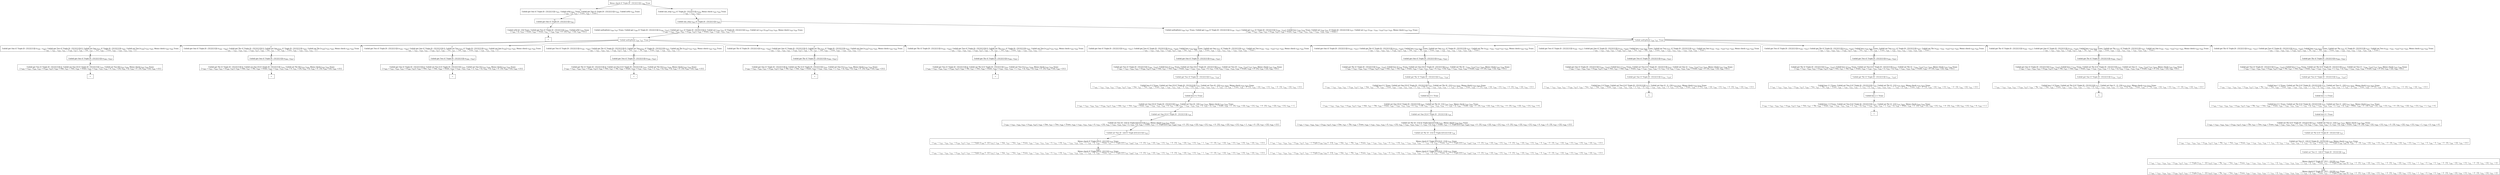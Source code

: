 digraph {
    graph [rankdir=TB
          ,bgcolor=transparent];
    node [shape=box
         ,fillcolor=white
         ,style=filled];
    0 [label=<O <BR/> Memo check (C Triple [0 : [3] [2] [1]]) v<SUB>493</SUB> Trueo>];
    1 [label=<C <BR/> Unfold get One (C Triple [0 : [3] [2] [1]]) v<SUB>521</SUB>, Unfold isNil v<SUB>521</SUB> Trueo, Unfold get Two (C Triple [0 : [3] [2] [1]]) v<SUB>522</SUB>, Unfold isNil v<SUB>522</SUB> Trueo <BR/>  [ v<SUB>493</SUB> &rarr; [], v<SUB>519</SUB> &rarr; Trueo, v<SUB>520</SUB> &rarr; Trueo ] >];
    2 [label=<C <BR/> Unfold one_step v<SUB>523</SUB> (C Triple [0 : [3] [2] [1]]) v<SUB>525</SUB>, Memo check v<SUB>525</SUB> v<SUB>524</SUB> Trueo <BR/>  [ v<SUB>493</SUB> &rarr; v<SUB>523</SUB> : v<SUB>524</SUB> ] >];
    3 [label=<O <BR/> Unfold get One (C Triple [0 : [3] [2] [1]]) v<SUB>521</SUB>>];
    4 [label=<C <BR/> Unfold isNil (0 : [3]) Trueo, Unfold get Two (C Triple [0 : [3] [2] [1]]) v<SUB>522</SUB>, Unfold isNil v<SUB>522</SUB> Trueo <BR/>  [ v<SUB>493</SUB> &rarr; [], v<SUB>519</SUB> &rarr; Trueo, v<SUB>520</SUB> &rarr; Trueo, v<SUB>521</SUB> &rarr; v<SUB>526</SUB>, v<SUB>526</SUB> &rarr; 0 : [3], v<SUB>527</SUB> &rarr; [2], v<SUB>528</SUB> &rarr; [1] ] >];
    5 [label=<_|_>];
    6 [label=<O <BR/> Unfold one_step v<SUB>523</SUB> (C Triple [0 : [3] [2] [1]]) v<SUB>525</SUB>>];
    7 [label=<C <BR/> Unfold notEqStick v<SUB>526</SUB> v<SUB>527</SUB> Trueo, Unfold get v<SUB>526</SUB> (C Triple [0 : [3] [2] [1]]) (v<SUB>530</SUB> : v<SUB>531</SUB>), Unfold get v<SUB>527</SUB> (C Triple [0 : [3] [2] [1]]) [], Unfold set v<SUB>526</SUB> v<SUB>531</SUB> (C Triple [0 : [3] [2] [1]]) v<SUB>533</SUB>, Unfold set v<SUB>527</SUB> [v<SUB>530</SUB>] v<SUB>533</SUB> v<SUB>525</SUB>, Memo check v<SUB>525</SUB> v<SUB>524</SUB> Trueo <BR/>  [ v<SUB>493</SUB> &rarr; v<SUB>523</SUB> : v<SUB>524</SUB>, v<SUB>523</SUB> &rarr; (v<SUB>526</SUB>, v<SUB>527</SUB>), v<SUB>528</SUB> &rarr; Trueo, v<SUB>529</SUB> &rarr; v<SUB>530</SUB> : v<SUB>531</SUB>, v<SUB>532</SUB> &rarr; [] ] >];
    8 [label=<C <BR/> Unfold notEqStick v<SUB>526</SUB> v<SUB>527</SUB> Trueo, Unfold get v<SUB>526</SUB> (C Triple [0 : [3] [2] [1]]) (v<SUB>530</SUB> : v<SUB>531</SUB>), Unfold get v<SUB>527</SUB> (C Triple [0 : [3] [2] [1]]) (v<SUB>534</SUB> : v<SUB>535</SUB>), Unfold less v<SUB>530</SUB> v<SUB>534</SUB> Trueo, Unfold set v<SUB>526</SUB> v<SUB>531</SUB> (C Triple [0 : [3] [2] [1]]) v<SUB>537</SUB>, Unfold set v<SUB>527</SUB> (v<SUB>530</SUB> : v<SUB>534</SUB> : v<SUB>535</SUB>) v<SUB>537</SUB> v<SUB>525</SUB>, Memo check v<SUB>525</SUB> v<SUB>524</SUB> Trueo <BR/>  [ v<SUB>493</SUB> &rarr; v<SUB>523</SUB> : v<SUB>524</SUB>, v<SUB>523</SUB> &rarr; (v<SUB>526</SUB>, v<SUB>527</SUB>), v<SUB>528</SUB> &rarr; Trueo, v<SUB>529</SUB> &rarr; v<SUB>530</SUB> : v<SUB>531</SUB>, v<SUB>532</SUB> &rarr; v<SUB>534</SUB> : v<SUB>535</SUB>, v<SUB>536</SUB> &rarr; Trueo ] >];
    9 [label=<O <BR/> Unfold notEqStick v<SUB>526</SUB> v<SUB>527</SUB> Trueo>];
    10 [label=<C <BR/> Unfold get One (C Triple [0 : [3] [2] [1]]) (v<SUB>530</SUB> : v<SUB>531</SUB>), Unfold get Two (C Triple [0 : [3] [2] [1]]) [], Unfold set One v<SUB>531</SUB> (C Triple [0 : [3] [2] [1]]) v<SUB>533</SUB>, Unfold set Two [v<SUB>530</SUB>] v<SUB>533</SUB> v<SUB>525</SUB>, Memo check v<SUB>525</SUB> v<SUB>524</SUB> Trueo <BR/>  [ v<SUB>493</SUB> &rarr; v<SUB>523</SUB> : v<SUB>524</SUB>, v<SUB>523</SUB> &rarr; (v<SUB>526</SUB>, v<SUB>527</SUB>), v<SUB>526</SUB> &rarr; One, v<SUB>527</SUB> &rarr; Two, v<SUB>528</SUB> &rarr; Trueo, v<SUB>529</SUB> &rarr; v<SUB>530</SUB> : v<SUB>531</SUB>, v<SUB>532</SUB> &rarr; [] ] >];
    11 [label=<C <BR/> Unfold get One (C Triple [0 : [3] [2] [1]]) (v<SUB>530</SUB> : v<SUB>531</SUB>), Unfold get Thr (C Triple [0 : [3] [2] [1]]) [], Unfold set One v<SUB>531</SUB> (C Triple [0 : [3] [2] [1]]) v<SUB>533</SUB>, Unfold set Thr [v<SUB>530</SUB>] v<SUB>533</SUB> v<SUB>525</SUB>, Memo check v<SUB>525</SUB> v<SUB>524</SUB> Trueo <BR/>  [ v<SUB>493</SUB> &rarr; v<SUB>523</SUB> : v<SUB>524</SUB>, v<SUB>523</SUB> &rarr; (v<SUB>526</SUB>, v<SUB>527</SUB>), v<SUB>526</SUB> &rarr; One, v<SUB>527</SUB> &rarr; Thr, v<SUB>528</SUB> &rarr; Trueo, v<SUB>529</SUB> &rarr; v<SUB>530</SUB> : v<SUB>531</SUB>, v<SUB>532</SUB> &rarr; [] ] >];
    12 [label=<C <BR/> Unfold get Two (C Triple [0 : [3] [2] [1]]) (v<SUB>530</SUB> : v<SUB>531</SUB>), Unfold get One (C Triple [0 : [3] [2] [1]]) [], Unfold set Two v<SUB>531</SUB> (C Triple [0 : [3] [2] [1]]) v<SUB>533</SUB>, Unfold set One [v<SUB>530</SUB>] v<SUB>533</SUB> v<SUB>525</SUB>, Memo check v<SUB>525</SUB> v<SUB>524</SUB> Trueo <BR/>  [ v<SUB>493</SUB> &rarr; v<SUB>523</SUB> : v<SUB>524</SUB>, v<SUB>523</SUB> &rarr; (v<SUB>526</SUB>, v<SUB>527</SUB>), v<SUB>526</SUB> &rarr; Two, v<SUB>527</SUB> &rarr; One, v<SUB>528</SUB> &rarr; Trueo, v<SUB>529</SUB> &rarr; v<SUB>530</SUB> : v<SUB>531</SUB>, v<SUB>532</SUB> &rarr; [] ] >];
    13 [label=<C <BR/> Unfold get Two (C Triple [0 : [3] [2] [1]]) (v<SUB>530</SUB> : v<SUB>531</SUB>), Unfold get Thr (C Triple [0 : [3] [2] [1]]) [], Unfold set Two v<SUB>531</SUB> (C Triple [0 : [3] [2] [1]]) v<SUB>533</SUB>, Unfold set Thr [v<SUB>530</SUB>] v<SUB>533</SUB> v<SUB>525</SUB>, Memo check v<SUB>525</SUB> v<SUB>524</SUB> Trueo <BR/>  [ v<SUB>493</SUB> &rarr; v<SUB>523</SUB> : v<SUB>524</SUB>, v<SUB>523</SUB> &rarr; (v<SUB>526</SUB>, v<SUB>527</SUB>), v<SUB>526</SUB> &rarr; Two, v<SUB>527</SUB> &rarr; Thr, v<SUB>528</SUB> &rarr; Trueo, v<SUB>529</SUB> &rarr; v<SUB>530</SUB> : v<SUB>531</SUB>, v<SUB>532</SUB> &rarr; [] ] >];
    14 [label=<C <BR/> Unfold get Thr (C Triple [0 : [3] [2] [1]]) (v<SUB>530</SUB> : v<SUB>531</SUB>), Unfold get One (C Triple [0 : [3] [2] [1]]) [], Unfold set Thr v<SUB>531</SUB> (C Triple [0 : [3] [2] [1]]) v<SUB>533</SUB>, Unfold set One [v<SUB>530</SUB>] v<SUB>533</SUB> v<SUB>525</SUB>, Memo check v<SUB>525</SUB> v<SUB>524</SUB> Trueo <BR/>  [ v<SUB>493</SUB> &rarr; v<SUB>523</SUB> : v<SUB>524</SUB>, v<SUB>523</SUB> &rarr; (v<SUB>526</SUB>, v<SUB>527</SUB>), v<SUB>526</SUB> &rarr; Thr, v<SUB>527</SUB> &rarr; One, v<SUB>528</SUB> &rarr; Trueo, v<SUB>529</SUB> &rarr; v<SUB>530</SUB> : v<SUB>531</SUB>, v<SUB>532</SUB> &rarr; [] ] >];
    15 [label=<C <BR/> Unfold get Thr (C Triple [0 : [3] [2] [1]]) (v<SUB>530</SUB> : v<SUB>531</SUB>), Unfold get Two (C Triple [0 : [3] [2] [1]]) [], Unfold set Thr v<SUB>531</SUB> (C Triple [0 : [3] [2] [1]]) v<SUB>533</SUB>, Unfold set Two [v<SUB>530</SUB>] v<SUB>533</SUB> v<SUB>525</SUB>, Memo check v<SUB>525</SUB> v<SUB>524</SUB> Trueo <BR/>  [ v<SUB>493</SUB> &rarr; v<SUB>523</SUB> : v<SUB>524</SUB>, v<SUB>523</SUB> &rarr; (v<SUB>526</SUB>, v<SUB>527</SUB>), v<SUB>526</SUB> &rarr; Thr, v<SUB>527</SUB> &rarr; Two, v<SUB>528</SUB> &rarr; Trueo, v<SUB>529</SUB> &rarr; v<SUB>530</SUB> : v<SUB>531</SUB>, v<SUB>532</SUB> &rarr; [] ] >];
    16 [label=<O <BR/> Unfold get One (C Triple [0 : [3] [2] [1]]) (v<SUB>530</SUB> : v<SUB>531</SUB>)>];
    17 [label=<C <BR/> Unfold get Two (C Triple [0 : [3] [2] [1]]) [], Unfold set One [3] (C Triple [0 : [3] [2] [1]]) v<SUB>533</SUB>, Unfold set Two [0] v<SUB>533</SUB> v<SUB>525</SUB>, Memo check v<SUB>525</SUB> v<SUB>524</SUB> Trueo <BR/>  [ v<SUB>493</SUB> &rarr; v<SUB>523</SUB> : v<SUB>524</SUB>, v<SUB>523</SUB> &rarr; (v<SUB>526</SUB>, v<SUB>527</SUB>), v<SUB>526</SUB> &rarr; One, v<SUB>527</SUB> &rarr; Two, v<SUB>528</SUB> &rarr; Trueo, v<SUB>529</SUB> &rarr; v<SUB>530</SUB> : v<SUB>531</SUB>, v<SUB>530</SUB> &rarr; 0, v<SUB>531</SUB> &rarr; [3], v<SUB>532</SUB> &rarr; [], v<SUB>538</SUB> &rarr; 0 : [3], v<SUB>539</SUB> &rarr; [2], v<SUB>540</SUB> &rarr; [1] ] >];
    18 [label=<_|_>];
    19 [label=<O <BR/> Unfold get One (C Triple [0 : [3] [2] [1]]) (v<SUB>530</SUB> : v<SUB>531</SUB>)>];
    20 [label=<C <BR/> Unfold get Thr (C Triple [0 : [3] [2] [1]]) [], Unfold set One [3] (C Triple [0 : [3] [2] [1]]) v<SUB>533</SUB>, Unfold set Thr [0] v<SUB>533</SUB> v<SUB>525</SUB>, Memo check v<SUB>525</SUB> v<SUB>524</SUB> Trueo <BR/>  [ v<SUB>493</SUB> &rarr; v<SUB>523</SUB> : v<SUB>524</SUB>, v<SUB>523</SUB> &rarr; (v<SUB>526</SUB>, v<SUB>527</SUB>), v<SUB>526</SUB> &rarr; One, v<SUB>527</SUB> &rarr; Thr, v<SUB>528</SUB> &rarr; Trueo, v<SUB>529</SUB> &rarr; v<SUB>530</SUB> : v<SUB>531</SUB>, v<SUB>530</SUB> &rarr; 0, v<SUB>531</SUB> &rarr; [3], v<SUB>532</SUB> &rarr; [], v<SUB>538</SUB> &rarr; 0 : [3], v<SUB>539</SUB> &rarr; [2], v<SUB>540</SUB> &rarr; [1] ] >];
    21 [label=<_|_>];
    22 [label=<O <BR/> Unfold get Two (C Triple [0 : [3] [2] [1]]) (v<SUB>530</SUB> : v<SUB>531</SUB>)>];
    23 [label=<C <BR/> Unfold get One (C Triple [0 : [3] [2] [1]]) [], Unfold set Two [] (C Triple [0 : [3] [2] [1]]) v<SUB>533</SUB>, Unfold set One [2] v<SUB>533</SUB> v<SUB>525</SUB>, Memo check v<SUB>525</SUB> v<SUB>524</SUB> Trueo <BR/>  [ v<SUB>493</SUB> &rarr; v<SUB>523</SUB> : v<SUB>524</SUB>, v<SUB>523</SUB> &rarr; (v<SUB>526</SUB>, v<SUB>527</SUB>), v<SUB>526</SUB> &rarr; Two, v<SUB>527</SUB> &rarr; One, v<SUB>528</SUB> &rarr; Trueo, v<SUB>529</SUB> &rarr; v<SUB>530</SUB> : v<SUB>531</SUB>, v<SUB>530</SUB> &rarr; 2, v<SUB>531</SUB> &rarr; [], v<SUB>532</SUB> &rarr; [], v<SUB>538</SUB> &rarr; 0 : [3], v<SUB>539</SUB> &rarr; [2], v<SUB>540</SUB> &rarr; [1] ] >];
    24 [label=<_|_>];
    25 [label=<O <BR/> Unfold get Two (C Triple [0 : [3] [2] [1]]) (v<SUB>530</SUB> : v<SUB>531</SUB>)>];
    26 [label=<C <BR/> Unfold get Thr (C Triple [0 : [3] [2] [1]]) [], Unfold set Two [] (C Triple [0 : [3] [2] [1]]) v<SUB>533</SUB>, Unfold set Thr [2] v<SUB>533</SUB> v<SUB>525</SUB>, Memo check v<SUB>525</SUB> v<SUB>524</SUB> Trueo <BR/>  [ v<SUB>493</SUB> &rarr; v<SUB>523</SUB> : v<SUB>524</SUB>, v<SUB>523</SUB> &rarr; (v<SUB>526</SUB>, v<SUB>527</SUB>), v<SUB>526</SUB> &rarr; Two, v<SUB>527</SUB> &rarr; Thr, v<SUB>528</SUB> &rarr; Trueo, v<SUB>529</SUB> &rarr; v<SUB>530</SUB> : v<SUB>531</SUB>, v<SUB>530</SUB> &rarr; 2, v<SUB>531</SUB> &rarr; [], v<SUB>532</SUB> &rarr; [], v<SUB>538</SUB> &rarr; 0 : [3], v<SUB>539</SUB> &rarr; [2], v<SUB>540</SUB> &rarr; [1] ] >];
    27 [label=<_|_>];
    28 [label=<O <BR/> Unfold get Thr (C Triple [0 : [3] [2] [1]]) (v<SUB>530</SUB> : v<SUB>531</SUB>)>];
    29 [label=<C <BR/> Unfold get One (C Triple [0 : [3] [2] [1]]) [], Unfold set Thr [] (C Triple [0 : [3] [2] [1]]) v<SUB>533</SUB>, Unfold set One [1] v<SUB>533</SUB> v<SUB>525</SUB>, Memo check v<SUB>525</SUB> v<SUB>524</SUB> Trueo <BR/>  [ v<SUB>493</SUB> &rarr; v<SUB>523</SUB> : v<SUB>524</SUB>, v<SUB>523</SUB> &rarr; (v<SUB>526</SUB>, v<SUB>527</SUB>), v<SUB>526</SUB> &rarr; Thr, v<SUB>527</SUB> &rarr; One, v<SUB>528</SUB> &rarr; Trueo, v<SUB>529</SUB> &rarr; v<SUB>530</SUB> : v<SUB>531</SUB>, v<SUB>530</SUB> &rarr; 1, v<SUB>531</SUB> &rarr; [], v<SUB>532</SUB> &rarr; [], v<SUB>538</SUB> &rarr; 0 : [3], v<SUB>539</SUB> &rarr; [2], v<SUB>540</SUB> &rarr; [1] ] >];
    30 [label=<_|_>];
    31 [label=<O <BR/> Unfold get Thr (C Triple [0 : [3] [2] [1]]) (v<SUB>530</SUB> : v<SUB>531</SUB>)>];
    32 [label=<C <BR/> Unfold get Two (C Triple [0 : [3] [2] [1]]) [], Unfold set Thr [] (C Triple [0 : [3] [2] [1]]) v<SUB>533</SUB>, Unfold set Two [1] v<SUB>533</SUB> v<SUB>525</SUB>, Memo check v<SUB>525</SUB> v<SUB>524</SUB> Trueo <BR/>  [ v<SUB>493</SUB> &rarr; v<SUB>523</SUB> : v<SUB>524</SUB>, v<SUB>523</SUB> &rarr; (v<SUB>526</SUB>, v<SUB>527</SUB>), v<SUB>526</SUB> &rarr; Thr, v<SUB>527</SUB> &rarr; Two, v<SUB>528</SUB> &rarr; Trueo, v<SUB>529</SUB> &rarr; v<SUB>530</SUB> : v<SUB>531</SUB>, v<SUB>530</SUB> &rarr; 1, v<SUB>531</SUB> &rarr; [], v<SUB>532</SUB> &rarr; [], v<SUB>538</SUB> &rarr; 0 : [3], v<SUB>539</SUB> &rarr; [2], v<SUB>540</SUB> &rarr; [1] ] >];
    33 [label=<_|_>];
    34 [label=<O <BR/> Unfold notEqStick v<SUB>526</SUB> v<SUB>527</SUB> Trueo>];
    35 [label=<C <BR/> Unfold get One (C Triple [0 : [3] [2] [1]]) (v<SUB>530</SUB> : v<SUB>531</SUB>), Unfold get Two (C Triple [0 : [3] [2] [1]]) (v<SUB>534</SUB> : v<SUB>535</SUB>), Unfold less v<SUB>530</SUB> v<SUB>534</SUB> Trueo, Unfold set One v<SUB>531</SUB> (C Triple [0 : [3] [2] [1]]) v<SUB>537</SUB>, Unfold set Two (v<SUB>530</SUB> : v<SUB>534</SUB> : v<SUB>535</SUB>) v<SUB>537</SUB> v<SUB>525</SUB>, Memo check v<SUB>525</SUB> v<SUB>524</SUB> Trueo <BR/>  [ v<SUB>493</SUB> &rarr; v<SUB>523</SUB> : v<SUB>524</SUB>, v<SUB>523</SUB> &rarr; (v<SUB>526</SUB>, v<SUB>527</SUB>), v<SUB>526</SUB> &rarr; One, v<SUB>527</SUB> &rarr; Two, v<SUB>528</SUB> &rarr; Trueo, v<SUB>529</SUB> &rarr; v<SUB>530</SUB> : v<SUB>531</SUB>, v<SUB>532</SUB> &rarr; v<SUB>534</SUB> : v<SUB>535</SUB>, v<SUB>536</SUB> &rarr; Trueo ] >];
    36 [label=<C <BR/> Unfold get One (C Triple [0 : [3] [2] [1]]) (v<SUB>530</SUB> : v<SUB>531</SUB>), Unfold get Thr (C Triple [0 : [3] [2] [1]]) (v<SUB>534</SUB> : v<SUB>535</SUB>), Unfold less v<SUB>530</SUB> v<SUB>534</SUB> Trueo, Unfold set One v<SUB>531</SUB> (C Triple [0 : [3] [2] [1]]) v<SUB>537</SUB>, Unfold set Thr (v<SUB>530</SUB> : v<SUB>534</SUB> : v<SUB>535</SUB>) v<SUB>537</SUB> v<SUB>525</SUB>, Memo check v<SUB>525</SUB> v<SUB>524</SUB> Trueo <BR/>  [ v<SUB>493</SUB> &rarr; v<SUB>523</SUB> : v<SUB>524</SUB>, v<SUB>523</SUB> &rarr; (v<SUB>526</SUB>, v<SUB>527</SUB>), v<SUB>526</SUB> &rarr; One, v<SUB>527</SUB> &rarr; Thr, v<SUB>528</SUB> &rarr; Trueo, v<SUB>529</SUB> &rarr; v<SUB>530</SUB> : v<SUB>531</SUB>, v<SUB>532</SUB> &rarr; v<SUB>534</SUB> : v<SUB>535</SUB>, v<SUB>536</SUB> &rarr; Trueo ] >];
    37 [label=<C <BR/> Unfold get Two (C Triple [0 : [3] [2] [1]]) (v<SUB>530</SUB> : v<SUB>531</SUB>), Unfold get One (C Triple [0 : [3] [2] [1]]) (v<SUB>534</SUB> : v<SUB>535</SUB>), Unfold less v<SUB>530</SUB> v<SUB>534</SUB> Trueo, Unfold set Two v<SUB>531</SUB> (C Triple [0 : [3] [2] [1]]) v<SUB>537</SUB>, Unfold set One (v<SUB>530</SUB> : v<SUB>534</SUB> : v<SUB>535</SUB>) v<SUB>537</SUB> v<SUB>525</SUB>, Memo check v<SUB>525</SUB> v<SUB>524</SUB> Trueo <BR/>  [ v<SUB>493</SUB> &rarr; v<SUB>523</SUB> : v<SUB>524</SUB>, v<SUB>523</SUB> &rarr; (v<SUB>526</SUB>, v<SUB>527</SUB>), v<SUB>526</SUB> &rarr; Two, v<SUB>527</SUB> &rarr; One, v<SUB>528</SUB> &rarr; Trueo, v<SUB>529</SUB> &rarr; v<SUB>530</SUB> : v<SUB>531</SUB>, v<SUB>532</SUB> &rarr; v<SUB>534</SUB> : v<SUB>535</SUB>, v<SUB>536</SUB> &rarr; Trueo ] >];
    38 [label=<C <BR/> Unfold get Two (C Triple [0 : [3] [2] [1]]) (v<SUB>530</SUB> : v<SUB>531</SUB>), Unfold get Thr (C Triple [0 : [3] [2] [1]]) (v<SUB>534</SUB> : v<SUB>535</SUB>), Unfold less v<SUB>530</SUB> v<SUB>534</SUB> Trueo, Unfold set Two v<SUB>531</SUB> (C Triple [0 : [3] [2] [1]]) v<SUB>537</SUB>, Unfold set Thr (v<SUB>530</SUB> : v<SUB>534</SUB> : v<SUB>535</SUB>) v<SUB>537</SUB> v<SUB>525</SUB>, Memo check v<SUB>525</SUB> v<SUB>524</SUB> Trueo <BR/>  [ v<SUB>493</SUB> &rarr; v<SUB>523</SUB> : v<SUB>524</SUB>, v<SUB>523</SUB> &rarr; (v<SUB>526</SUB>, v<SUB>527</SUB>), v<SUB>526</SUB> &rarr; Two, v<SUB>527</SUB> &rarr; Thr, v<SUB>528</SUB> &rarr; Trueo, v<SUB>529</SUB> &rarr; v<SUB>530</SUB> : v<SUB>531</SUB>, v<SUB>532</SUB> &rarr; v<SUB>534</SUB> : v<SUB>535</SUB>, v<SUB>536</SUB> &rarr; Trueo ] >];
    39 [label=<C <BR/> Unfold get Thr (C Triple [0 : [3] [2] [1]]) (v<SUB>530</SUB> : v<SUB>531</SUB>), Unfold get One (C Triple [0 : [3] [2] [1]]) (v<SUB>534</SUB> : v<SUB>535</SUB>), Unfold less v<SUB>530</SUB> v<SUB>534</SUB> Trueo, Unfold set Thr v<SUB>531</SUB> (C Triple [0 : [3] [2] [1]]) v<SUB>537</SUB>, Unfold set One (v<SUB>530</SUB> : v<SUB>534</SUB> : v<SUB>535</SUB>) v<SUB>537</SUB> v<SUB>525</SUB>, Memo check v<SUB>525</SUB> v<SUB>524</SUB> Trueo <BR/>  [ v<SUB>493</SUB> &rarr; v<SUB>523</SUB> : v<SUB>524</SUB>, v<SUB>523</SUB> &rarr; (v<SUB>526</SUB>, v<SUB>527</SUB>), v<SUB>526</SUB> &rarr; Thr, v<SUB>527</SUB> &rarr; One, v<SUB>528</SUB> &rarr; Trueo, v<SUB>529</SUB> &rarr; v<SUB>530</SUB> : v<SUB>531</SUB>, v<SUB>532</SUB> &rarr; v<SUB>534</SUB> : v<SUB>535</SUB>, v<SUB>536</SUB> &rarr; Trueo ] >];
    40 [label=<C <BR/> Unfold get Thr (C Triple [0 : [3] [2] [1]]) (v<SUB>530</SUB> : v<SUB>531</SUB>), Unfold get Two (C Triple [0 : [3] [2] [1]]) (v<SUB>534</SUB> : v<SUB>535</SUB>), Unfold less v<SUB>530</SUB> v<SUB>534</SUB> Trueo, Unfold set Thr v<SUB>531</SUB> (C Triple [0 : [3] [2] [1]]) v<SUB>537</SUB>, Unfold set Two (v<SUB>530</SUB> : v<SUB>534</SUB> : v<SUB>535</SUB>) v<SUB>537</SUB> v<SUB>525</SUB>, Memo check v<SUB>525</SUB> v<SUB>524</SUB> Trueo <BR/>  [ v<SUB>493</SUB> &rarr; v<SUB>523</SUB> : v<SUB>524</SUB>, v<SUB>523</SUB> &rarr; (v<SUB>526</SUB>, v<SUB>527</SUB>), v<SUB>526</SUB> &rarr; Thr, v<SUB>527</SUB> &rarr; Two, v<SUB>528</SUB> &rarr; Trueo, v<SUB>529</SUB> &rarr; v<SUB>530</SUB> : v<SUB>531</SUB>, v<SUB>532</SUB> &rarr; v<SUB>534</SUB> : v<SUB>535</SUB>, v<SUB>536</SUB> &rarr; Trueo ] >];
    41 [label=<O <BR/> Unfold get One (C Triple [0 : [3] [2] [1]]) (v<SUB>530</SUB> : v<SUB>531</SUB>)>];
    42 [label=<C <BR/> Unfold get Two (C Triple [0 : [3] [2] [1]]) (v<SUB>534</SUB> : v<SUB>535</SUB>), Unfold less 0 v<SUB>534</SUB> Trueo, Unfold set One [3] (C Triple [0 : [3] [2] [1]]) v<SUB>537</SUB>, Unfold set Two (0 : v<SUB>534</SUB> : v<SUB>535</SUB>) v<SUB>537</SUB> v<SUB>525</SUB>, Memo check v<SUB>525</SUB> v<SUB>524</SUB> Trueo <BR/>  [ v<SUB>493</SUB> &rarr; v<SUB>523</SUB> : v<SUB>524</SUB>, v<SUB>523</SUB> &rarr; (v<SUB>526</SUB>, v<SUB>527</SUB>), v<SUB>526</SUB> &rarr; One, v<SUB>527</SUB> &rarr; Two, v<SUB>528</SUB> &rarr; Trueo, v<SUB>529</SUB> &rarr; v<SUB>530</SUB> : v<SUB>531</SUB>, v<SUB>530</SUB> &rarr; 0, v<SUB>531</SUB> &rarr; [3], v<SUB>532</SUB> &rarr; v<SUB>534</SUB> : v<SUB>535</SUB>, v<SUB>536</SUB> &rarr; Trueo, v<SUB>538</SUB> &rarr; 0 : [3], v<SUB>539</SUB> &rarr; [2], v<SUB>540</SUB> &rarr; [1] ] >];
    43 [label=<O <BR/> Unfold get Two (C Triple [0 : [3] [2] [1]]) (v<SUB>534</SUB> : v<SUB>535</SUB>)>];
    44 [label=<C <BR/> Unfold less 0 2 Trueo, Unfold set One [3] (C Triple [0 : [3] [2] [1]]) v<SUB>537</SUB>, Unfold set Two (0 : [2]) v<SUB>537</SUB> v<SUB>525</SUB>, Memo check v<SUB>525</SUB> v<SUB>524</SUB> Trueo <BR/>  [ v<SUB>493</SUB> &rarr; v<SUB>523</SUB> : v<SUB>524</SUB>, v<SUB>523</SUB> &rarr; (v<SUB>526</SUB>, v<SUB>527</SUB>), v<SUB>526</SUB> &rarr; One, v<SUB>527</SUB> &rarr; Two, v<SUB>528</SUB> &rarr; Trueo, v<SUB>529</SUB> &rarr; v<SUB>530</SUB> : v<SUB>531</SUB>, v<SUB>530</SUB> &rarr; 0, v<SUB>531</SUB> &rarr; [3], v<SUB>532</SUB> &rarr; v<SUB>534</SUB> : v<SUB>535</SUB>, v<SUB>534</SUB> &rarr; 2, v<SUB>535</SUB> &rarr; [], v<SUB>536</SUB> &rarr; Trueo, v<SUB>538</SUB> &rarr; 0 : [3], v<SUB>539</SUB> &rarr; [2], v<SUB>540</SUB> &rarr; [1], v<SUB>541</SUB> &rarr; 0 : [3], v<SUB>542</SUB> &rarr; [2], v<SUB>543</SUB> &rarr; [1] ] >];
    45 [label=<O <BR/> Unfold less 0 2 Trueo>];
    46 [label=<C <BR/> Unfold set One [3] (C Triple [0 : [3] [2] [1]]) v<SUB>537</SUB>, Unfold set Two (0 : [2]) v<SUB>537</SUB> v<SUB>525</SUB>, Memo check v<SUB>525</SUB> v<SUB>524</SUB> Trueo <BR/>  [ v<SUB>493</SUB> &rarr; v<SUB>523</SUB> : v<SUB>524</SUB>, v<SUB>523</SUB> &rarr; (v<SUB>526</SUB>, v<SUB>527</SUB>), v<SUB>526</SUB> &rarr; One, v<SUB>527</SUB> &rarr; Two, v<SUB>528</SUB> &rarr; Trueo, v<SUB>529</SUB> &rarr; v<SUB>530</SUB> : v<SUB>531</SUB>, v<SUB>530</SUB> &rarr; 0, v<SUB>531</SUB> &rarr; [3], v<SUB>532</SUB> &rarr; v<SUB>534</SUB> : v<SUB>535</SUB>, v<SUB>534</SUB> &rarr; 2, v<SUB>535</SUB> &rarr; [], v<SUB>536</SUB> &rarr; Trueo, v<SUB>538</SUB> &rarr; 0 : [3], v<SUB>539</SUB> &rarr; [2], v<SUB>540</SUB> &rarr; [1], v<SUB>541</SUB> &rarr; 0 : [3], v<SUB>542</SUB> &rarr; [2], v<SUB>543</SUB> &rarr; [1], v<SUB>544</SUB> &rarr; 1 ] >];
    47 [label=<O <BR/> Unfold set One [3] (C Triple [0 : [3] [2] [1]]) v<SUB>537</SUB>>];
    48 [label=<C <BR/> Unfold set Two (0 : [2]) (C Triple [[3] [2] [1]]) v<SUB>525</SUB>, Memo check v<SUB>525</SUB> v<SUB>524</SUB> Trueo <BR/>  [ v<SUB>493</SUB> &rarr; v<SUB>523</SUB> : v<SUB>524</SUB>, v<SUB>523</SUB> &rarr; (v<SUB>526</SUB>, v<SUB>527</SUB>), v<SUB>526</SUB> &rarr; One, v<SUB>527</SUB> &rarr; Two, v<SUB>528</SUB> &rarr; Trueo, v<SUB>529</SUB> &rarr; v<SUB>530</SUB> : v<SUB>531</SUB>, v<SUB>530</SUB> &rarr; 0, v<SUB>531</SUB> &rarr; [3], v<SUB>532</SUB> &rarr; v<SUB>534</SUB> : v<SUB>535</SUB>, v<SUB>534</SUB> &rarr; 2, v<SUB>535</SUB> &rarr; [], v<SUB>536</SUB> &rarr; Trueo, v<SUB>537</SUB> &rarr; C Triple [[3] v<SUB>547</SUB> v<SUB>548</SUB>], v<SUB>538</SUB> &rarr; 0 : [3], v<SUB>539</SUB> &rarr; [2], v<SUB>540</SUB> &rarr; [1], v<SUB>541</SUB> &rarr; 0 : [3], v<SUB>542</SUB> &rarr; [2], v<SUB>543</SUB> &rarr; [1], v<SUB>544</SUB> &rarr; 1, v<SUB>546</SUB> &rarr; 0 : [3], v<SUB>547</SUB> &rarr; [2], v<SUB>548</SUB> &rarr; [1] ] >];
    49 [label=<O <BR/> Unfold set Two (0 : [2]) (C Triple [[3] [2] [1]]) v<SUB>525</SUB>>];
    50 [label=<C <BR/> Memo check (C Triple [[3] 0 : [2] [1]]) v<SUB>524</SUB> Trueo <BR/>  [ v<SUB>493</SUB> &rarr; v<SUB>523</SUB> : v<SUB>524</SUB>, v<SUB>523</SUB> &rarr; (v<SUB>526</SUB>, v<SUB>527</SUB>), v<SUB>525</SUB> &rarr; C Triple [v<SUB>549</SUB> 0 : [2] v<SUB>551</SUB>], v<SUB>526</SUB> &rarr; One, v<SUB>527</SUB> &rarr; Two, v<SUB>528</SUB> &rarr; Trueo, v<SUB>529</SUB> &rarr; v<SUB>530</SUB> : v<SUB>531</SUB>, v<SUB>530</SUB> &rarr; 0, v<SUB>531</SUB> &rarr; [3], v<SUB>532</SUB> &rarr; v<SUB>534</SUB> : v<SUB>535</SUB>, v<SUB>534</SUB> &rarr; 2, v<SUB>535</SUB> &rarr; [], v<SUB>536</SUB> &rarr; Trueo, v<SUB>537</SUB> &rarr; C Triple [[3] v<SUB>547</SUB> v<SUB>548</SUB>], v<SUB>538</SUB> &rarr; 0 : [3], v<SUB>539</SUB> &rarr; [2], v<SUB>540</SUB> &rarr; [1], v<SUB>541</SUB> &rarr; 0 : [3], v<SUB>542</SUB> &rarr; [2], v<SUB>543</SUB> &rarr; [1], v<SUB>544</SUB> &rarr; 1, v<SUB>546</SUB> &rarr; 0 : [3], v<SUB>547</SUB> &rarr; [2], v<SUB>548</SUB> &rarr; [1], v<SUB>549</SUB> &rarr; [3], v<SUB>550</SUB> &rarr; [2], v<SUB>551</SUB> &rarr; [1] ] >];
    51 [label=<Leaf <BR/> Memo check (C Triple [[3] 0 : [2] [1]]) v<SUB>524</SUB> Trueo <BR/>  [ v<SUB>493</SUB> &rarr; v<SUB>523</SUB> : v<SUB>524</SUB>, v<SUB>523</SUB> &rarr; (v<SUB>526</SUB>, v<SUB>527</SUB>), v<SUB>525</SUB> &rarr; C Triple [v<SUB>549</SUB> 0 : [2] v<SUB>551</SUB>], v<SUB>526</SUB> &rarr; One, v<SUB>527</SUB> &rarr; Two, v<SUB>528</SUB> &rarr; Trueo, v<SUB>529</SUB> &rarr; v<SUB>530</SUB> : v<SUB>531</SUB>, v<SUB>530</SUB> &rarr; 0, v<SUB>531</SUB> &rarr; [3], v<SUB>532</SUB> &rarr; v<SUB>534</SUB> : v<SUB>535</SUB>, v<SUB>534</SUB> &rarr; 2, v<SUB>535</SUB> &rarr; [], v<SUB>536</SUB> &rarr; Trueo, v<SUB>537</SUB> &rarr; C Triple [[3] v<SUB>547</SUB> v<SUB>548</SUB>], v<SUB>538</SUB> &rarr; 0 : [3], v<SUB>539</SUB> &rarr; [2], v<SUB>540</SUB> &rarr; [1], v<SUB>541</SUB> &rarr; 0 : [3], v<SUB>542</SUB> &rarr; [2], v<SUB>543</SUB> &rarr; [1], v<SUB>544</SUB> &rarr; 1, v<SUB>546</SUB> &rarr; 0 : [3], v<SUB>547</SUB> &rarr; [2], v<SUB>548</SUB> &rarr; [1], v<SUB>549</SUB> &rarr; [3], v<SUB>550</SUB> &rarr; [2], v<SUB>551</SUB> &rarr; [1] ] >];
    52 [label=<O <BR/> Unfold get One (C Triple [0 : [3] [2] [1]]) (v<SUB>530</SUB> : v<SUB>531</SUB>)>];
    53 [label=<C <BR/> Unfold get Thr (C Triple [0 : [3] [2] [1]]) (v<SUB>534</SUB> : v<SUB>535</SUB>), Unfold less 0 v<SUB>534</SUB> Trueo, Unfold set One [3] (C Triple [0 : [3] [2] [1]]) v<SUB>537</SUB>, Unfold set Thr (0 : v<SUB>534</SUB> : v<SUB>535</SUB>) v<SUB>537</SUB> v<SUB>525</SUB>, Memo check v<SUB>525</SUB> v<SUB>524</SUB> Trueo <BR/>  [ v<SUB>493</SUB> &rarr; v<SUB>523</SUB> : v<SUB>524</SUB>, v<SUB>523</SUB> &rarr; (v<SUB>526</SUB>, v<SUB>527</SUB>), v<SUB>526</SUB> &rarr; One, v<SUB>527</SUB> &rarr; Thr, v<SUB>528</SUB> &rarr; Trueo, v<SUB>529</SUB> &rarr; v<SUB>530</SUB> : v<SUB>531</SUB>, v<SUB>530</SUB> &rarr; 0, v<SUB>531</SUB> &rarr; [3], v<SUB>532</SUB> &rarr; v<SUB>534</SUB> : v<SUB>535</SUB>, v<SUB>536</SUB> &rarr; Trueo, v<SUB>538</SUB> &rarr; 0 : [3], v<SUB>539</SUB> &rarr; [2], v<SUB>540</SUB> &rarr; [1] ] >];
    54 [label=<O <BR/> Unfold get Thr (C Triple [0 : [3] [2] [1]]) (v<SUB>534</SUB> : v<SUB>535</SUB>)>];
    55 [label=<C <BR/> Unfold less 0 1 Trueo, Unfold set One [3] (C Triple [0 : [3] [2] [1]]) v<SUB>537</SUB>, Unfold set Thr (0 : [1]) v<SUB>537</SUB> v<SUB>525</SUB>, Memo check v<SUB>525</SUB> v<SUB>524</SUB> Trueo <BR/>  [ v<SUB>493</SUB> &rarr; v<SUB>523</SUB> : v<SUB>524</SUB>, v<SUB>523</SUB> &rarr; (v<SUB>526</SUB>, v<SUB>527</SUB>), v<SUB>526</SUB> &rarr; One, v<SUB>527</SUB> &rarr; Thr, v<SUB>528</SUB> &rarr; Trueo, v<SUB>529</SUB> &rarr; v<SUB>530</SUB> : v<SUB>531</SUB>, v<SUB>530</SUB> &rarr; 0, v<SUB>531</SUB> &rarr; [3], v<SUB>532</SUB> &rarr; v<SUB>534</SUB> : v<SUB>535</SUB>, v<SUB>534</SUB> &rarr; 1, v<SUB>535</SUB> &rarr; [], v<SUB>536</SUB> &rarr; Trueo, v<SUB>538</SUB> &rarr; 0 : [3], v<SUB>539</SUB> &rarr; [2], v<SUB>540</SUB> &rarr; [1], v<SUB>541</SUB> &rarr; 0 : [3], v<SUB>542</SUB> &rarr; [2], v<SUB>543</SUB> &rarr; [1] ] >];
    56 [label=<O <BR/> Unfold less 0 1 Trueo>];
    57 [label=<C <BR/> Unfold set One [3] (C Triple [0 : [3] [2] [1]]) v<SUB>537</SUB>, Unfold set Thr (0 : [1]) v<SUB>537</SUB> v<SUB>525</SUB>, Memo check v<SUB>525</SUB> v<SUB>524</SUB> Trueo <BR/>  [ v<SUB>493</SUB> &rarr; v<SUB>523</SUB> : v<SUB>524</SUB>, v<SUB>523</SUB> &rarr; (v<SUB>526</SUB>, v<SUB>527</SUB>), v<SUB>526</SUB> &rarr; One, v<SUB>527</SUB> &rarr; Thr, v<SUB>528</SUB> &rarr; Trueo, v<SUB>529</SUB> &rarr; v<SUB>530</SUB> : v<SUB>531</SUB>, v<SUB>530</SUB> &rarr; 0, v<SUB>531</SUB> &rarr; [3], v<SUB>532</SUB> &rarr; v<SUB>534</SUB> : v<SUB>535</SUB>, v<SUB>534</SUB> &rarr; 1, v<SUB>535</SUB> &rarr; [], v<SUB>536</SUB> &rarr; Trueo, v<SUB>538</SUB> &rarr; 0 : [3], v<SUB>539</SUB> &rarr; [2], v<SUB>540</SUB> &rarr; [1], v<SUB>541</SUB> &rarr; 0 : [3], v<SUB>542</SUB> &rarr; [2], v<SUB>543</SUB> &rarr; [1], v<SUB>544</SUB> &rarr; 0 ] >];
    58 [label=<O <BR/> Unfold set One [3] (C Triple [0 : [3] [2] [1]]) v<SUB>537</SUB>>];
    59 [label=<C <BR/> Unfold set Thr (0 : [1]) (C Triple [[3] [2] [1]]) v<SUB>525</SUB>, Memo check v<SUB>525</SUB> v<SUB>524</SUB> Trueo <BR/>  [ v<SUB>493</SUB> &rarr; v<SUB>523</SUB> : v<SUB>524</SUB>, v<SUB>523</SUB> &rarr; (v<SUB>526</SUB>, v<SUB>527</SUB>), v<SUB>526</SUB> &rarr; One, v<SUB>527</SUB> &rarr; Thr, v<SUB>528</SUB> &rarr; Trueo, v<SUB>529</SUB> &rarr; v<SUB>530</SUB> : v<SUB>531</SUB>, v<SUB>530</SUB> &rarr; 0, v<SUB>531</SUB> &rarr; [3], v<SUB>532</SUB> &rarr; v<SUB>534</SUB> : v<SUB>535</SUB>, v<SUB>534</SUB> &rarr; 1, v<SUB>535</SUB> &rarr; [], v<SUB>536</SUB> &rarr; Trueo, v<SUB>537</SUB> &rarr; C Triple [[3] v<SUB>547</SUB> v<SUB>548</SUB>], v<SUB>538</SUB> &rarr; 0 : [3], v<SUB>539</SUB> &rarr; [2], v<SUB>540</SUB> &rarr; [1], v<SUB>541</SUB> &rarr; 0 : [3], v<SUB>542</SUB> &rarr; [2], v<SUB>543</SUB> &rarr; [1], v<SUB>544</SUB> &rarr; 0, v<SUB>546</SUB> &rarr; 0 : [3], v<SUB>547</SUB> &rarr; [2], v<SUB>548</SUB> &rarr; [1] ] >];
    60 [label=<O <BR/> Unfold set Thr (0 : [1]) (C Triple [[3] [2] [1]]) v<SUB>525</SUB>>];
    61 [label=<C <BR/> Memo check (C Triple [[3] [2] 0 : [1]]) v<SUB>524</SUB> Trueo <BR/>  [ v<SUB>493</SUB> &rarr; v<SUB>523</SUB> : v<SUB>524</SUB>, v<SUB>523</SUB> &rarr; (v<SUB>526</SUB>, v<SUB>527</SUB>), v<SUB>525</SUB> &rarr; C Triple [v<SUB>549</SUB> v<SUB>550</SUB> 0 : [1]], v<SUB>526</SUB> &rarr; One, v<SUB>527</SUB> &rarr; Thr, v<SUB>528</SUB> &rarr; Trueo, v<SUB>529</SUB> &rarr; v<SUB>530</SUB> : v<SUB>531</SUB>, v<SUB>530</SUB> &rarr; 0, v<SUB>531</SUB> &rarr; [3], v<SUB>532</SUB> &rarr; v<SUB>534</SUB> : v<SUB>535</SUB>, v<SUB>534</SUB> &rarr; 1, v<SUB>535</SUB> &rarr; [], v<SUB>536</SUB> &rarr; Trueo, v<SUB>537</SUB> &rarr; C Triple [[3] v<SUB>547</SUB> v<SUB>548</SUB>], v<SUB>538</SUB> &rarr; 0 : [3], v<SUB>539</SUB> &rarr; [2], v<SUB>540</SUB> &rarr; [1], v<SUB>541</SUB> &rarr; 0 : [3], v<SUB>542</SUB> &rarr; [2], v<SUB>543</SUB> &rarr; [1], v<SUB>544</SUB> &rarr; 0, v<SUB>546</SUB> &rarr; 0 : [3], v<SUB>547</SUB> &rarr; [2], v<SUB>548</SUB> &rarr; [1], v<SUB>549</SUB> &rarr; [3], v<SUB>550</SUB> &rarr; [2], v<SUB>551</SUB> &rarr; [1] ] >];
    62 [label=<Leaf <BR/> Memo check (C Triple [[3] [2] 0 : [1]]) v<SUB>524</SUB> Trueo <BR/>  [ v<SUB>493</SUB> &rarr; v<SUB>523</SUB> : v<SUB>524</SUB>, v<SUB>523</SUB> &rarr; (v<SUB>526</SUB>, v<SUB>527</SUB>), v<SUB>525</SUB> &rarr; C Triple [v<SUB>549</SUB> v<SUB>550</SUB> 0 : [1]], v<SUB>526</SUB> &rarr; One, v<SUB>527</SUB> &rarr; Thr, v<SUB>528</SUB> &rarr; Trueo, v<SUB>529</SUB> &rarr; v<SUB>530</SUB> : v<SUB>531</SUB>, v<SUB>530</SUB> &rarr; 0, v<SUB>531</SUB> &rarr; [3], v<SUB>532</SUB> &rarr; v<SUB>534</SUB> : v<SUB>535</SUB>, v<SUB>534</SUB> &rarr; 1, v<SUB>535</SUB> &rarr; [], v<SUB>536</SUB> &rarr; Trueo, v<SUB>537</SUB> &rarr; C Triple [[3] v<SUB>547</SUB> v<SUB>548</SUB>], v<SUB>538</SUB> &rarr; 0 : [3], v<SUB>539</SUB> &rarr; [2], v<SUB>540</SUB> &rarr; [1], v<SUB>541</SUB> &rarr; 0 : [3], v<SUB>542</SUB> &rarr; [2], v<SUB>543</SUB> &rarr; [1], v<SUB>544</SUB> &rarr; 0, v<SUB>546</SUB> &rarr; 0 : [3], v<SUB>547</SUB> &rarr; [2], v<SUB>548</SUB> &rarr; [1], v<SUB>549</SUB> &rarr; [3], v<SUB>550</SUB> &rarr; [2], v<SUB>551</SUB> &rarr; [1] ] >];
    63 [label=<O <BR/> Unfold get Two (C Triple [0 : [3] [2] [1]]) (v<SUB>530</SUB> : v<SUB>531</SUB>)>];
    64 [label=<C <BR/> Unfold get One (C Triple [0 : [3] [2] [1]]) (v<SUB>534</SUB> : v<SUB>535</SUB>), Unfold less 2 v<SUB>534</SUB> Trueo, Unfold set Two [] (C Triple [0 : [3] [2] [1]]) v<SUB>537</SUB>, Unfold set One (2 : v<SUB>534</SUB> : v<SUB>535</SUB>) v<SUB>537</SUB> v<SUB>525</SUB>, Memo check v<SUB>525</SUB> v<SUB>524</SUB> Trueo <BR/>  [ v<SUB>493</SUB> &rarr; v<SUB>523</SUB> : v<SUB>524</SUB>, v<SUB>523</SUB> &rarr; (v<SUB>526</SUB>, v<SUB>527</SUB>), v<SUB>526</SUB> &rarr; Two, v<SUB>527</SUB> &rarr; One, v<SUB>528</SUB> &rarr; Trueo, v<SUB>529</SUB> &rarr; v<SUB>530</SUB> : v<SUB>531</SUB>, v<SUB>530</SUB> &rarr; 2, v<SUB>531</SUB> &rarr; [], v<SUB>532</SUB> &rarr; v<SUB>534</SUB> : v<SUB>535</SUB>, v<SUB>536</SUB> &rarr; Trueo, v<SUB>538</SUB> &rarr; 0 : [3], v<SUB>539</SUB> &rarr; [2], v<SUB>540</SUB> &rarr; [1] ] >];
    65 [label=<O <BR/> Unfold get One (C Triple [0 : [3] [2] [1]]) (v<SUB>534</SUB> : v<SUB>535</SUB>)>];
    66 [label=<C <BR/> Unfold less 2 0 Trueo, Unfold set Two [] (C Triple [0 : [3] [2] [1]]) v<SUB>537</SUB>, Unfold set One (2 : 0 : [3]) v<SUB>537</SUB> v<SUB>525</SUB>, Memo check v<SUB>525</SUB> v<SUB>524</SUB> Trueo <BR/>  [ v<SUB>493</SUB> &rarr; v<SUB>523</SUB> : v<SUB>524</SUB>, v<SUB>523</SUB> &rarr; (v<SUB>526</SUB>, v<SUB>527</SUB>), v<SUB>526</SUB> &rarr; Two, v<SUB>527</SUB> &rarr; One, v<SUB>528</SUB> &rarr; Trueo, v<SUB>529</SUB> &rarr; v<SUB>530</SUB> : v<SUB>531</SUB>, v<SUB>530</SUB> &rarr; 2, v<SUB>531</SUB> &rarr; [], v<SUB>532</SUB> &rarr; v<SUB>534</SUB> : v<SUB>535</SUB>, v<SUB>534</SUB> &rarr; 0, v<SUB>535</SUB> &rarr; [3], v<SUB>536</SUB> &rarr; Trueo, v<SUB>538</SUB> &rarr; 0 : [3], v<SUB>539</SUB> &rarr; [2], v<SUB>540</SUB> &rarr; [1], v<SUB>541</SUB> &rarr; 0 : [3], v<SUB>542</SUB> &rarr; [2], v<SUB>543</SUB> &rarr; [1] ] >];
    67 [label=<_|_>];
    68 [label=<O <BR/> Unfold get Two (C Triple [0 : [3] [2] [1]]) (v<SUB>530</SUB> : v<SUB>531</SUB>)>];
    69 [label=<C <BR/> Unfold get Thr (C Triple [0 : [3] [2] [1]]) (v<SUB>534</SUB> : v<SUB>535</SUB>), Unfold less 2 v<SUB>534</SUB> Trueo, Unfold set Two [] (C Triple [0 : [3] [2] [1]]) v<SUB>537</SUB>, Unfold set Thr (2 : v<SUB>534</SUB> : v<SUB>535</SUB>) v<SUB>537</SUB> v<SUB>525</SUB>, Memo check v<SUB>525</SUB> v<SUB>524</SUB> Trueo <BR/>  [ v<SUB>493</SUB> &rarr; v<SUB>523</SUB> : v<SUB>524</SUB>, v<SUB>523</SUB> &rarr; (v<SUB>526</SUB>, v<SUB>527</SUB>), v<SUB>526</SUB> &rarr; Two, v<SUB>527</SUB> &rarr; Thr, v<SUB>528</SUB> &rarr; Trueo, v<SUB>529</SUB> &rarr; v<SUB>530</SUB> : v<SUB>531</SUB>, v<SUB>530</SUB> &rarr; 2, v<SUB>531</SUB> &rarr; [], v<SUB>532</SUB> &rarr; v<SUB>534</SUB> : v<SUB>535</SUB>, v<SUB>536</SUB> &rarr; Trueo, v<SUB>538</SUB> &rarr; 0 : [3], v<SUB>539</SUB> &rarr; [2], v<SUB>540</SUB> &rarr; [1] ] >];
    70 [label=<O <BR/> Unfold get Thr (C Triple [0 : [3] [2] [1]]) (v<SUB>534</SUB> : v<SUB>535</SUB>)>];
    71 [label=<C <BR/> Unfold less 2 1 Trueo, Unfold set Two [] (C Triple [0 : [3] [2] [1]]) v<SUB>537</SUB>, Unfold set Thr (2 : [1]) v<SUB>537</SUB> v<SUB>525</SUB>, Memo check v<SUB>525</SUB> v<SUB>524</SUB> Trueo <BR/>  [ v<SUB>493</SUB> &rarr; v<SUB>523</SUB> : v<SUB>524</SUB>, v<SUB>523</SUB> &rarr; (v<SUB>526</SUB>, v<SUB>527</SUB>), v<SUB>526</SUB> &rarr; Two, v<SUB>527</SUB> &rarr; Thr, v<SUB>528</SUB> &rarr; Trueo, v<SUB>529</SUB> &rarr; v<SUB>530</SUB> : v<SUB>531</SUB>, v<SUB>530</SUB> &rarr; 2, v<SUB>531</SUB> &rarr; [], v<SUB>532</SUB> &rarr; v<SUB>534</SUB> : v<SUB>535</SUB>, v<SUB>534</SUB> &rarr; 1, v<SUB>535</SUB> &rarr; [], v<SUB>536</SUB> &rarr; Trueo, v<SUB>538</SUB> &rarr; 0 : [3], v<SUB>539</SUB> &rarr; [2], v<SUB>540</SUB> &rarr; [1], v<SUB>541</SUB> &rarr; 0 : [3], v<SUB>542</SUB> &rarr; [2], v<SUB>543</SUB> &rarr; [1] ] >];
    72 [label=<O <BR/> Unfold less 2 1 Trueo>];
    73 [label=<C <BR/> Unfold less 1 0 Trueo, Unfold set Two [] (C Triple [0 : [3] [2] [1]]) v<SUB>537</SUB>, Unfold set Thr (2 : [1]) v<SUB>537</SUB> v<SUB>525</SUB>, Memo check v<SUB>525</SUB> v<SUB>524</SUB> Trueo <BR/>  [ v<SUB>493</SUB> &rarr; v<SUB>523</SUB> : v<SUB>524</SUB>, v<SUB>523</SUB> &rarr; (v<SUB>526</SUB>, v<SUB>527</SUB>), v<SUB>526</SUB> &rarr; Two, v<SUB>527</SUB> &rarr; Thr, v<SUB>528</SUB> &rarr; Trueo, v<SUB>529</SUB> &rarr; v<SUB>530</SUB> : v<SUB>531</SUB>, v<SUB>530</SUB> &rarr; 2, v<SUB>531</SUB> &rarr; [], v<SUB>532</SUB> &rarr; v<SUB>534</SUB> : v<SUB>535</SUB>, v<SUB>534</SUB> &rarr; 1, v<SUB>535</SUB> &rarr; [], v<SUB>536</SUB> &rarr; Trueo, v<SUB>538</SUB> &rarr; 0 : [3], v<SUB>539</SUB> &rarr; [2], v<SUB>540</SUB> &rarr; [1], v<SUB>541</SUB> &rarr; 0 : [3], v<SUB>542</SUB> &rarr; [2], v<SUB>543</SUB> &rarr; [1], v<SUB>544</SUB> &rarr; 0, v<SUB>545</SUB> &rarr; 1 ] >];
    74 [label=<_|_>];
    75 [label=<O <BR/> Unfold get Thr (C Triple [0 : [3] [2] [1]]) (v<SUB>530</SUB> : v<SUB>531</SUB>)>];
    76 [label=<C <BR/> Unfold get One (C Triple [0 : [3] [2] [1]]) (v<SUB>534</SUB> : v<SUB>535</SUB>), Unfold less 1 v<SUB>534</SUB> Trueo, Unfold set Thr [] (C Triple [0 : [3] [2] [1]]) v<SUB>537</SUB>, Unfold set One (1 : v<SUB>534</SUB> : v<SUB>535</SUB>) v<SUB>537</SUB> v<SUB>525</SUB>, Memo check v<SUB>525</SUB> v<SUB>524</SUB> Trueo <BR/>  [ v<SUB>493</SUB> &rarr; v<SUB>523</SUB> : v<SUB>524</SUB>, v<SUB>523</SUB> &rarr; (v<SUB>526</SUB>, v<SUB>527</SUB>), v<SUB>526</SUB> &rarr; Thr, v<SUB>527</SUB> &rarr; One, v<SUB>528</SUB> &rarr; Trueo, v<SUB>529</SUB> &rarr; v<SUB>530</SUB> : v<SUB>531</SUB>, v<SUB>530</SUB> &rarr; 1, v<SUB>531</SUB> &rarr; [], v<SUB>532</SUB> &rarr; v<SUB>534</SUB> : v<SUB>535</SUB>, v<SUB>536</SUB> &rarr; Trueo, v<SUB>538</SUB> &rarr; 0 : [3], v<SUB>539</SUB> &rarr; [2], v<SUB>540</SUB> &rarr; [1] ] >];
    77 [label=<O <BR/> Unfold get One (C Triple [0 : [3] [2] [1]]) (v<SUB>534</SUB> : v<SUB>535</SUB>)>];
    78 [label=<C <BR/> Unfold less 1 0 Trueo, Unfold set Thr [] (C Triple [0 : [3] [2] [1]]) v<SUB>537</SUB>, Unfold set One (1 : 0 : [3]) v<SUB>537</SUB> v<SUB>525</SUB>, Memo check v<SUB>525</SUB> v<SUB>524</SUB> Trueo <BR/>  [ v<SUB>493</SUB> &rarr; v<SUB>523</SUB> : v<SUB>524</SUB>, v<SUB>523</SUB> &rarr; (v<SUB>526</SUB>, v<SUB>527</SUB>), v<SUB>526</SUB> &rarr; Thr, v<SUB>527</SUB> &rarr; One, v<SUB>528</SUB> &rarr; Trueo, v<SUB>529</SUB> &rarr; v<SUB>530</SUB> : v<SUB>531</SUB>, v<SUB>530</SUB> &rarr; 1, v<SUB>531</SUB> &rarr; [], v<SUB>532</SUB> &rarr; v<SUB>534</SUB> : v<SUB>535</SUB>, v<SUB>534</SUB> &rarr; 0, v<SUB>535</SUB> &rarr; [3], v<SUB>536</SUB> &rarr; Trueo, v<SUB>538</SUB> &rarr; 0 : [3], v<SUB>539</SUB> &rarr; [2], v<SUB>540</SUB> &rarr; [1], v<SUB>541</SUB> &rarr; 0 : [3], v<SUB>542</SUB> &rarr; [2], v<SUB>543</SUB> &rarr; [1] ] >];
    79 [label=<_|_>];
    80 [label=<O <BR/> Unfold get Thr (C Triple [0 : [3] [2] [1]]) (v<SUB>530</SUB> : v<SUB>531</SUB>)>];
    81 [label=<C <BR/> Unfold get Two (C Triple [0 : [3] [2] [1]]) (v<SUB>534</SUB> : v<SUB>535</SUB>), Unfold less 1 v<SUB>534</SUB> Trueo, Unfold set Thr [] (C Triple [0 : [3] [2] [1]]) v<SUB>537</SUB>, Unfold set Two (1 : v<SUB>534</SUB> : v<SUB>535</SUB>) v<SUB>537</SUB> v<SUB>525</SUB>, Memo check v<SUB>525</SUB> v<SUB>524</SUB> Trueo <BR/>  [ v<SUB>493</SUB> &rarr; v<SUB>523</SUB> : v<SUB>524</SUB>, v<SUB>523</SUB> &rarr; (v<SUB>526</SUB>, v<SUB>527</SUB>), v<SUB>526</SUB> &rarr; Thr, v<SUB>527</SUB> &rarr; Two, v<SUB>528</SUB> &rarr; Trueo, v<SUB>529</SUB> &rarr; v<SUB>530</SUB> : v<SUB>531</SUB>, v<SUB>530</SUB> &rarr; 1, v<SUB>531</SUB> &rarr; [], v<SUB>532</SUB> &rarr; v<SUB>534</SUB> : v<SUB>535</SUB>, v<SUB>536</SUB> &rarr; Trueo, v<SUB>538</SUB> &rarr; 0 : [3], v<SUB>539</SUB> &rarr; [2], v<SUB>540</SUB> &rarr; [1] ] >];
    82 [label=<O <BR/> Unfold get Two (C Triple [0 : [3] [2] [1]]) (v<SUB>534</SUB> : v<SUB>535</SUB>)>];
    83 [label=<C <BR/> Unfold less 1 2 Trueo, Unfold set Thr [] (C Triple [0 : [3] [2] [1]]) v<SUB>537</SUB>, Unfold set Two (1 : [2]) v<SUB>537</SUB> v<SUB>525</SUB>, Memo check v<SUB>525</SUB> v<SUB>524</SUB> Trueo <BR/>  [ v<SUB>493</SUB> &rarr; v<SUB>523</SUB> : v<SUB>524</SUB>, v<SUB>523</SUB> &rarr; (v<SUB>526</SUB>, v<SUB>527</SUB>), v<SUB>526</SUB> &rarr; Thr, v<SUB>527</SUB> &rarr; Two, v<SUB>528</SUB> &rarr; Trueo, v<SUB>529</SUB> &rarr; v<SUB>530</SUB> : v<SUB>531</SUB>, v<SUB>530</SUB> &rarr; 1, v<SUB>531</SUB> &rarr; [], v<SUB>532</SUB> &rarr; v<SUB>534</SUB> : v<SUB>535</SUB>, v<SUB>534</SUB> &rarr; 2, v<SUB>535</SUB> &rarr; [], v<SUB>536</SUB> &rarr; Trueo, v<SUB>538</SUB> &rarr; 0 : [3], v<SUB>539</SUB> &rarr; [2], v<SUB>540</SUB> &rarr; [1], v<SUB>541</SUB> &rarr; 0 : [3], v<SUB>542</SUB> &rarr; [2], v<SUB>543</SUB> &rarr; [1] ] >];
    84 [label=<O <BR/> Unfold less 1 2 Trueo>];
    85 [label=<C <BR/> Unfold less 0 1 Trueo, Unfold set Thr [] (C Triple [0 : [3] [2] [1]]) v<SUB>537</SUB>, Unfold set Two (1 : [2]) v<SUB>537</SUB> v<SUB>525</SUB>, Memo check v<SUB>525</SUB> v<SUB>524</SUB> Trueo <BR/>  [ v<SUB>493</SUB> &rarr; v<SUB>523</SUB> : v<SUB>524</SUB>, v<SUB>523</SUB> &rarr; (v<SUB>526</SUB>, v<SUB>527</SUB>), v<SUB>526</SUB> &rarr; Thr, v<SUB>527</SUB> &rarr; Two, v<SUB>528</SUB> &rarr; Trueo, v<SUB>529</SUB> &rarr; v<SUB>530</SUB> : v<SUB>531</SUB>, v<SUB>530</SUB> &rarr; 1, v<SUB>531</SUB> &rarr; [], v<SUB>532</SUB> &rarr; v<SUB>534</SUB> : v<SUB>535</SUB>, v<SUB>534</SUB> &rarr; 2, v<SUB>535</SUB> &rarr; [], v<SUB>536</SUB> &rarr; Trueo, v<SUB>538</SUB> &rarr; 0 : [3], v<SUB>539</SUB> &rarr; [2], v<SUB>540</SUB> &rarr; [1], v<SUB>541</SUB> &rarr; 0 : [3], v<SUB>542</SUB> &rarr; [2], v<SUB>543</SUB> &rarr; [1], v<SUB>544</SUB> &rarr; 1, v<SUB>545</SUB> &rarr; 0 ] >];
    86 [label=<O <BR/> Unfold less 0 1 Trueo>];
    87 [label=<C <BR/> Unfold set Thr [] (C Triple [0 : [3] [2] [1]]) v<SUB>537</SUB>, Unfold set Two (1 : [2]) v<SUB>537</SUB> v<SUB>525</SUB>, Memo check v<SUB>525</SUB> v<SUB>524</SUB> Trueo <BR/>  [ v<SUB>493</SUB> &rarr; v<SUB>523</SUB> : v<SUB>524</SUB>, v<SUB>523</SUB> &rarr; (v<SUB>526</SUB>, v<SUB>527</SUB>), v<SUB>526</SUB> &rarr; Thr, v<SUB>527</SUB> &rarr; Two, v<SUB>528</SUB> &rarr; Trueo, v<SUB>529</SUB> &rarr; v<SUB>530</SUB> : v<SUB>531</SUB>, v<SUB>530</SUB> &rarr; 1, v<SUB>531</SUB> &rarr; [], v<SUB>532</SUB> &rarr; v<SUB>534</SUB> : v<SUB>535</SUB>, v<SUB>534</SUB> &rarr; 2, v<SUB>535</SUB> &rarr; [], v<SUB>536</SUB> &rarr; Trueo, v<SUB>538</SUB> &rarr; 0 : [3], v<SUB>539</SUB> &rarr; [2], v<SUB>540</SUB> &rarr; [1], v<SUB>541</SUB> &rarr; 0 : [3], v<SUB>542</SUB> &rarr; [2], v<SUB>543</SUB> &rarr; [1], v<SUB>544</SUB> &rarr; 1, v<SUB>545</SUB> &rarr; 0, v<SUB>546</SUB> &rarr; 0 ] >];
    88 [label=<O <BR/> Unfold set Thr [] (C Triple [0 : [3] [2] [1]]) v<SUB>537</SUB>>];
    89 [label=<C <BR/> Unfold set Two (1 : [2]) (C Triple [0 : [3] [2] []]) v<SUB>525</SUB>, Memo check v<SUB>525</SUB> v<SUB>524</SUB> Trueo <BR/>  [ v<SUB>493</SUB> &rarr; v<SUB>523</SUB> : v<SUB>524</SUB>, v<SUB>523</SUB> &rarr; (v<SUB>526</SUB>, v<SUB>527</SUB>), v<SUB>526</SUB> &rarr; Thr, v<SUB>527</SUB> &rarr; Two, v<SUB>528</SUB> &rarr; Trueo, v<SUB>529</SUB> &rarr; v<SUB>530</SUB> : v<SUB>531</SUB>, v<SUB>530</SUB> &rarr; 1, v<SUB>531</SUB> &rarr; [], v<SUB>532</SUB> &rarr; v<SUB>534</SUB> : v<SUB>535</SUB>, v<SUB>534</SUB> &rarr; 2, v<SUB>535</SUB> &rarr; [], v<SUB>536</SUB> &rarr; Trueo, v<SUB>537</SUB> &rarr; C Triple [v<SUB>548</SUB> v<SUB>549</SUB> []], v<SUB>538</SUB> &rarr; 0 : [3], v<SUB>539</SUB> &rarr; [2], v<SUB>540</SUB> &rarr; [1], v<SUB>541</SUB> &rarr; 0 : [3], v<SUB>542</SUB> &rarr; [2], v<SUB>543</SUB> &rarr; [1], v<SUB>544</SUB> &rarr; 1, v<SUB>545</SUB> &rarr; 0, v<SUB>546</SUB> &rarr; 0, v<SUB>548</SUB> &rarr; 0 : [3], v<SUB>549</SUB> &rarr; [2], v<SUB>550</SUB> &rarr; [1] ] >];
    90 [label=<O <BR/> Unfold set Two (1 : [2]) (C Triple [0 : [3] [2] []]) v<SUB>525</SUB>>];
    91 [label=<C <BR/> Memo check (C Triple [0 : [3] 1 : [2] []]) v<SUB>524</SUB> Trueo <BR/>  [ v<SUB>493</SUB> &rarr; v<SUB>523</SUB> : v<SUB>524</SUB>, v<SUB>523</SUB> &rarr; (v<SUB>526</SUB>, v<SUB>527</SUB>), v<SUB>525</SUB> &rarr; C Triple [v<SUB>551</SUB> 1 : [2] v<SUB>553</SUB>], v<SUB>526</SUB> &rarr; Thr, v<SUB>527</SUB> &rarr; Two, v<SUB>528</SUB> &rarr; Trueo, v<SUB>529</SUB> &rarr; v<SUB>530</SUB> : v<SUB>531</SUB>, v<SUB>530</SUB> &rarr; 1, v<SUB>531</SUB> &rarr; [], v<SUB>532</SUB> &rarr; v<SUB>534</SUB> : v<SUB>535</SUB>, v<SUB>534</SUB> &rarr; 2, v<SUB>535</SUB> &rarr; [], v<SUB>536</SUB> &rarr; Trueo, v<SUB>537</SUB> &rarr; C Triple [v<SUB>548</SUB> v<SUB>549</SUB> []], v<SUB>538</SUB> &rarr; 0 : [3], v<SUB>539</SUB> &rarr; [2], v<SUB>540</SUB> &rarr; [1], v<SUB>541</SUB> &rarr; 0 : [3], v<SUB>542</SUB> &rarr; [2], v<SUB>543</SUB> &rarr; [1], v<SUB>544</SUB> &rarr; 1, v<SUB>545</SUB> &rarr; 0, v<SUB>546</SUB> &rarr; 0, v<SUB>548</SUB> &rarr; 0 : [3], v<SUB>549</SUB> &rarr; [2], v<SUB>550</SUB> &rarr; [1], v<SUB>551</SUB> &rarr; 0 : [3], v<SUB>552</SUB> &rarr; [2], v<SUB>553</SUB> &rarr; [] ] >];
    92 [label=<Leaf <BR/> Memo check (C Triple [0 : [3] 1 : [2] []]) v<SUB>524</SUB> Trueo <BR/>  [ v<SUB>493</SUB> &rarr; v<SUB>523</SUB> : v<SUB>524</SUB>, v<SUB>523</SUB> &rarr; (v<SUB>526</SUB>, v<SUB>527</SUB>), v<SUB>525</SUB> &rarr; C Triple [v<SUB>551</SUB> 1 : [2] v<SUB>553</SUB>], v<SUB>526</SUB> &rarr; Thr, v<SUB>527</SUB> &rarr; Two, v<SUB>528</SUB> &rarr; Trueo, v<SUB>529</SUB> &rarr; v<SUB>530</SUB> : v<SUB>531</SUB>, v<SUB>530</SUB> &rarr; 1, v<SUB>531</SUB> &rarr; [], v<SUB>532</SUB> &rarr; v<SUB>534</SUB> : v<SUB>535</SUB>, v<SUB>534</SUB> &rarr; 2, v<SUB>535</SUB> &rarr; [], v<SUB>536</SUB> &rarr; Trueo, v<SUB>537</SUB> &rarr; C Triple [v<SUB>548</SUB> v<SUB>549</SUB> []], v<SUB>538</SUB> &rarr; 0 : [3], v<SUB>539</SUB> &rarr; [2], v<SUB>540</SUB> &rarr; [1], v<SUB>541</SUB> &rarr; 0 : [3], v<SUB>542</SUB> &rarr; [2], v<SUB>543</SUB> &rarr; [1], v<SUB>544</SUB> &rarr; 1, v<SUB>545</SUB> &rarr; 0, v<SUB>546</SUB> &rarr; 0, v<SUB>548</SUB> &rarr; 0 : [3], v<SUB>549</SUB> &rarr; [2], v<SUB>550</SUB> &rarr; [1], v<SUB>551</SUB> &rarr; 0 : [3], v<SUB>552</SUB> &rarr; [2], v<SUB>553</SUB> &rarr; [] ] >];
    0 -> 1 [label=""];
    0 -> 2 [label=""];
    1 -> 3 [label=""];
    2 -> 6 [label=""];
    3 -> 4 [label=""];
    4 -> 5 [label=""];
    6 -> 7 [label=""];
    6 -> 8 [label=""];
    7 -> 9 [label=""];
    8 -> 34 [label=""];
    9 -> 10 [label=""];
    9 -> 11 [label=""];
    9 -> 12 [label=""];
    9 -> 13 [label=""];
    9 -> 14 [label=""];
    9 -> 15 [label=""];
    10 -> 16 [label=""];
    11 -> 19 [label=""];
    12 -> 22 [label=""];
    13 -> 25 [label=""];
    14 -> 28 [label=""];
    15 -> 31 [label=""];
    16 -> 17 [label=""];
    17 -> 18 [label=""];
    19 -> 20 [label=""];
    20 -> 21 [label=""];
    22 -> 23 [label=""];
    23 -> 24 [label=""];
    25 -> 26 [label=""];
    26 -> 27 [label=""];
    28 -> 29 [label=""];
    29 -> 30 [label=""];
    31 -> 32 [label=""];
    32 -> 33 [label=""];
    34 -> 35 [label=""];
    34 -> 36 [label=""];
    34 -> 37 [label=""];
    34 -> 38 [label=""];
    34 -> 39 [label=""];
    34 -> 40 [label=""];
    35 -> 41 [label=""];
    36 -> 52 [label=""];
    37 -> 63 [label=""];
    38 -> 68 [label=""];
    39 -> 75 [label=""];
    40 -> 80 [label=""];
    41 -> 42 [label=""];
    42 -> 43 [label=""];
    43 -> 44 [label=""];
    44 -> 45 [label=""];
    45 -> 46 [label=""];
    46 -> 47 [label=""];
    47 -> 48 [label=""];
    48 -> 49 [label=""];
    49 -> 50 [label=""];
    50 -> 51 [label=""];
    52 -> 53 [label=""];
    53 -> 54 [label=""];
    54 -> 55 [label=""];
    55 -> 56 [label=""];
    56 -> 57 [label=""];
    57 -> 58 [label=""];
    58 -> 59 [label=""];
    59 -> 60 [label=""];
    60 -> 61 [label=""];
    61 -> 62 [label=""];
    63 -> 64 [label=""];
    64 -> 65 [label=""];
    65 -> 66 [label=""];
    66 -> 67 [label=""];
    68 -> 69 [label=""];
    69 -> 70 [label=""];
    70 -> 71 [label=""];
    71 -> 72 [label=""];
    72 -> 73 [label=""];
    73 -> 74 [label=""];
    75 -> 76 [label=""];
    76 -> 77 [label=""];
    77 -> 78 [label=""];
    78 -> 79 [label=""];
    80 -> 81 [label=""];
    81 -> 82 [label=""];
    82 -> 83 [label=""];
    83 -> 84 [label=""];
    84 -> 85 [label=""];
    85 -> 86 [label=""];
    86 -> 87 [label=""];
    87 -> 88 [label=""];
    88 -> 89 [label=""];
    89 -> 90 [label=""];
    90 -> 91 [label=""];
    91 -> 92 [label=""];
}